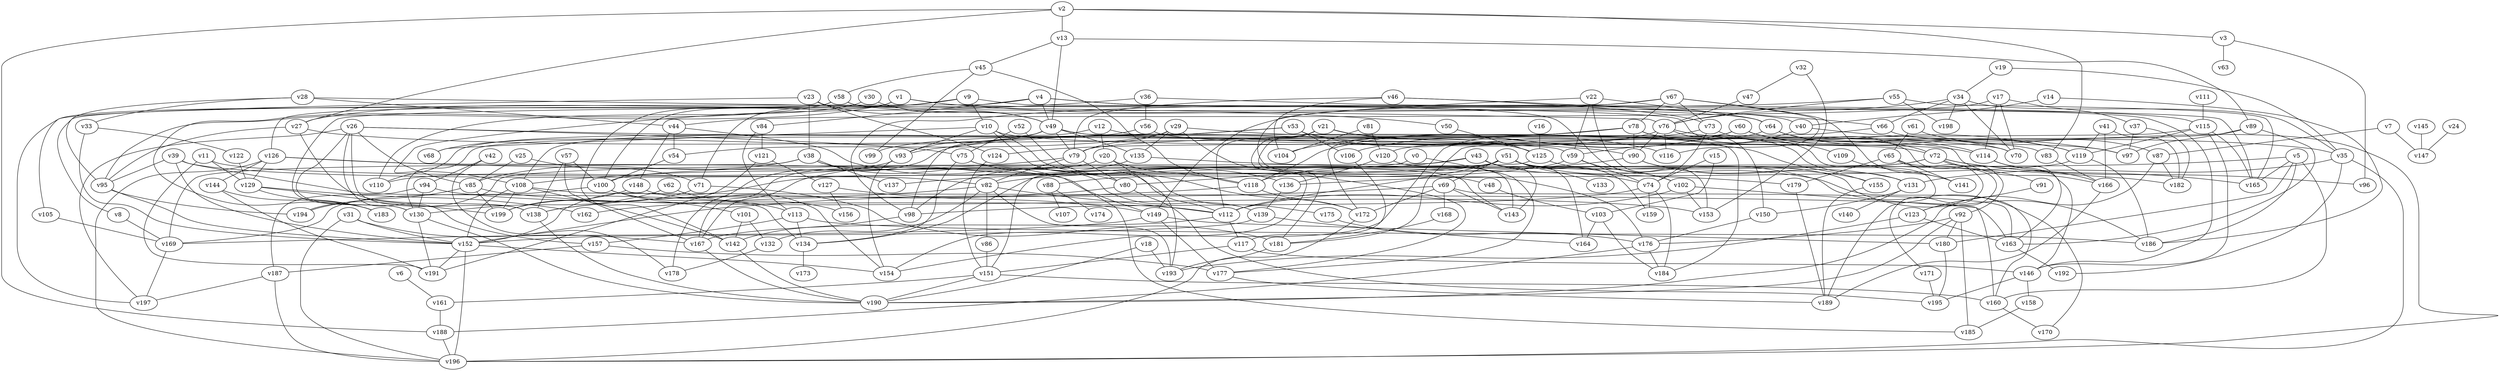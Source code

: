 graph G {
	v94--v112
	v144--v183
	v26--v138
	v12--v20
	v43--v74
	v39--v134
	v135--v182
	v13--v49
	v43--v118
	v59--v88
	v72--v146
	v1--v142
	v118--v172
	v4--v102
	v95--v194
	v49--v135
	v59--v74
	v74--v98
	v46--v66
	v87--v190
	v148--v154
	v5--v160
	v22--v176
	v45--v99
	v52--v172
	v41--v182
	v55--v76
	v19--v35
	v32--v153
	v60--v92
	v145--v147
	v20--v118
	v82--v138
	v131--v150
	v27--v138
	v177--v189
	v39--v48
	v93--v110
	v100--v169
	v10--v114
	v18--v190
	v122--v129
	v121--v127
	v38--v169
	v28--v33
	v84--v121
	v32--v47
	v49--v184
	v60--v118
	v72--v96
	v103--v184
	v67--v78
	v35--v196
	v4--v84
	v26--v75
	v171--v195
	v111--v115
	v34--v66
	v38--v137
	v75--v143
	v79--v82
	v91--v123
	v60--v130
	v115--v119
	v17--v37
	v150--v176
	v94--v187
	v43--v194
	v67--v116
	v132--v178
	v58--v197
	v100--v101
	v26--v130
	v18--v193
	v72--v165
	v74--v184
	v151--v190
	v102--v153
	v31--v196
	v76--v119
	v167--v190
	v58--v126
	v35--v131
	v46--v104
	v56--v110
	v84--v113
	v163--v192
	v92--v190
	v152--v154
	v82--v112
	v1--v95
	v34--v70
	v64--v119
	v29--v177
	v90--v155
	v157--v187
	v180--v195
	v57--v167
	v15--v103
	v26--v157
	v4--v49
	v9--v71
	v17--v114
	v51--v133
	v73--v74
	v21--v35
	v108--v163
	v78--v97
	v81--v120
	v53--v98
	v66--v79
	v161--v188
	v78--v90
	v126--v149
	v21--v181
	v51--v69
	v27--v95
	v129--v183
	v73--v109
	v127--v156
	v7--v147
	v82--v132
	v23--v105
	v61--v87
	v113--v157
	v15--v74
	v65--v171
	v126--v129
	v74--v159
	v109--v141
	v139--v152
	v62--v156
	v79--v108
	v80--v195
	v69--v168
	v53--v106
	v89--v97
	v27--v90
	v160--v170
	v92--v176
	v7--v87
	v76--v116
	v85--v199
	v34--v76
	v46--v73
	v2--v3
	v21--v112
	v124--v151
	v187--v196
	v172--v196
	v146--v158
	v105--v169
	v55--v198
	v0--v80
	v126--v196
	v69--v172
	v117--v151
	v78--v172
	v35--v192
	v72--v91
	v75--v134
	v1--v50
	v149--v177
	v60--v106
	v51--v112
	v1--v40
	v117--v146
	v119--v186
	v23--v124
	v113--v186
	v37--v97
	v60--v114
	v65--v141
	v121--v191
	v118--v162
	v83--v166
	v53--v99
	v131--v140
	v64--v72
	v79--v80
	v89--v163
	v119--v136
	v5--v165
	v58--v183
	v73--v124
	v67--v130
	v11--v82
	v0--v177
	v40--v97
	v56--v72
	v51--v170
	v42--v178
	v47--v76
	v67--v149
	v158--v185
	v57--v138
	v69--v152
	v17--v70
	v5--v186
	v108--v199
	v26--v85
	v44--v148
	v26--v197
	v2--v83
	v13--v89
	v9--v27
	v55--v165
	v85--v194
	v29--v54
	v126--v144
	v38--v139
	v176--v184
	v34--v35
	v28--v44
	v112--v167
	v135--v167
	v54--v100
	v108--v142
	v67--v141
	v81--v104
	v31--v152
	v58--v146
	v36--v115
	v102--v112
	v43--v164
	v151--v161
	v123--v163
	v85--v153
	v46--v79
	v66--v196
	v125--v160
	v61--v65
	v43--v143
	v149--v180
	v41--v119
	v1--v100
	v41--v166
	v187--v197
	v3--v63
	v176--v188
	v21--v125
	v10--v68
	v53--v155
	v30--v49
	v36--v56
	v90--v137
	v152--v191
	v10--v93
	v71--v199
	v75--v136
	v101--v142
	v144--v191
	v44--v54
	v21--v154
	v175--v176
	v120--v143
	v78--v131
	v134--v173
	v168--v181
	v5--v82
	v52--v75
	v9--v165
	v45--v58
	v88--v107
	v82--v86
	v42--v94
	v9--v10
	v87--v182
	v6--v161
	v14--v40
	v152--v196
	v125--v151
	v58--v64
	v179--v189
	v92--v180
	v28--v76
	v30--v110
	v188--v196
	v108--v152
	v22--v153
	v138--v190
	v22--v59
	v49--v93
	v130--v190
	v69--v143
	v40--v59
	v139--v164
	v129--v162
	v142--v190
	v49--v68
	v123--v193
	v115--v181
	v62--v130
	v33--v152
	v93--v154
	v157--v177
	v55--v98
	v31--v167
	v65--v179
	v34--v198
	v14--v186
	v80--v138
	v115--v146
	v113--v134
	v129--v199
	v25--v85
	v149--v169
	v155--v189
	v19--v34
	v78--v93
	v53--v116
	v12--v108
	v44--v80
	v10--v112
	v39--v95
	v112--v117
	v2--v13
	v49--v79
	v59--v102
	v71--v181
	v51--v159
	v13--v45
	v90--v131
	v114--v163
	v76--v90
	v26--v59
	v29--v83
	v29--v135
	v20--v193
	v151--v160
	v115--v165
	v72--v134
	v120--v136
	v148--v199
	v60--v70
	v181--v193
	v45--v118
	v33--v122
	v16--v125
	v10--v175
	v136--v139
	v106--v117
	v36--v108
	v39--v152
	v82--v193
	v51--v186
	v24--v147
	v67--v73
	v23--v38
	v98--v142
	v169--v197
	v20--v167
	v65--v123
	v17--v44
	v23--v49
	v38--v85
	v166--v189
	v100--v113
	v76--v150
	v50--v125
	v51--v98
	v126--v179
	v57--v100
	v2--v27
	v38--v185
	v146--v195
	v8--v169
	v25--v71
	v11--v191
	v78--v104
	v76--v178
	v49--v70
	v92--v185
	v2--v188
	v88--v174
	v3--v96
	v4--v189
	v5--v180
	v51--v152
	v4--v8
	v127--v149
	v11--v129
	v69--v163
	v89--v120
	v12--v166
	v64--v154
	v48--v103
	v130--v191
	v102--v160
	v95--v152
	v72--v100
	v22--v64
	v114--v166
	v101--v132
	v103--v164
	v94--v130
	v37--v182
	v86--v151
	v28--v95
	v29--v79
}
